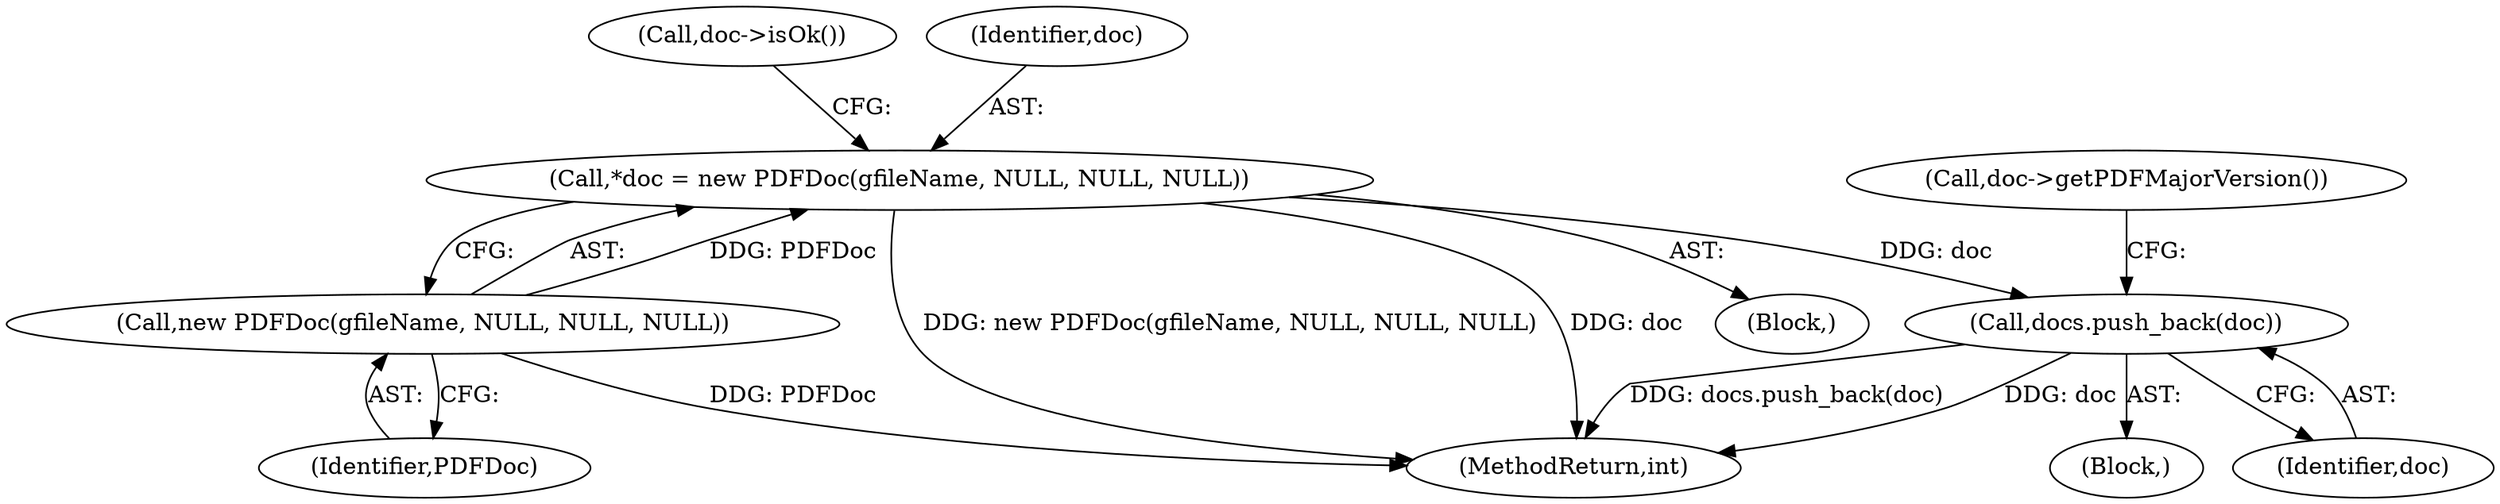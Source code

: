 digraph "0_poppler_5c9b08a875b07853be6c44e43ff5f7f059df666a@pointer" {
"1000227" [label="(Call,docs.push_back(doc))"];
"1000217" [label="(Call,*doc = new PDFDoc(gfileName, NULL, NULL, NULL))"];
"1000219" [label="(Call,new PDFDoc(gfileName, NULL, NULL, NULL))"];
"1001120" [label="(MethodReturn,int)"];
"1000231" [label="(Call,doc->getPDFMajorVersion())"];
"1000219" [label="(Call,new PDFDoc(gfileName, NULL, NULL, NULL))"];
"1000227" [label="(Call,docs.push_back(doc))"];
"1000220" [label="(Identifier,PDFDoc)"];
"1000223" [label="(Call,doc->isOk())"];
"1000218" [label="(Identifier,doc)"];
"1000226" [label="(Block,)"];
"1000210" [label="(Block,)"];
"1000217" [label="(Call,*doc = new PDFDoc(gfileName, NULL, NULL, NULL))"];
"1000228" [label="(Identifier,doc)"];
"1000227" -> "1000226"  [label="AST: "];
"1000227" -> "1000228"  [label="CFG: "];
"1000228" -> "1000227"  [label="AST: "];
"1000231" -> "1000227"  [label="CFG: "];
"1000227" -> "1001120"  [label="DDG: docs.push_back(doc)"];
"1000227" -> "1001120"  [label="DDG: doc"];
"1000217" -> "1000227"  [label="DDG: doc"];
"1000217" -> "1000210"  [label="AST: "];
"1000217" -> "1000219"  [label="CFG: "];
"1000218" -> "1000217"  [label="AST: "];
"1000219" -> "1000217"  [label="AST: "];
"1000223" -> "1000217"  [label="CFG: "];
"1000217" -> "1001120"  [label="DDG: new PDFDoc(gfileName, NULL, NULL, NULL)"];
"1000217" -> "1001120"  [label="DDG: doc"];
"1000219" -> "1000217"  [label="DDG: PDFDoc"];
"1000219" -> "1000220"  [label="CFG: "];
"1000220" -> "1000219"  [label="AST: "];
"1000219" -> "1001120"  [label="DDG: PDFDoc"];
}
